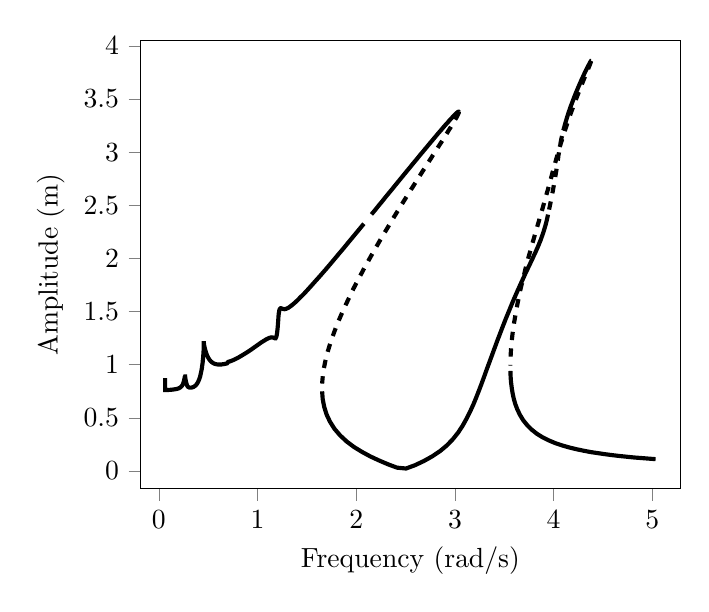 % This file was created by matplotlib2tikz v0.6.13.
\begin{tikzpicture}

\begin{axis}[
xlabel={Frequency (rad/s)},
ylabel={Amplitude (m)},
xmin=-0.186, xmax=5.282,
ymin=-0.168, ymax=4.05,
xtick={-1,0,1,2,3,4,5,6},
ytick={-0.5,0,0.5,1,1.5,2,2.5,3,3.5,4,4.5},
minor xtick={},
minor ytick={},
tick align=outside,
tick pos=left,
x grid style={lightgray!92.026!black},
y grid style={lightgray!92.026!black},
unbounded coords=jump
]
\addplot [line width=1.5pt, black, forget plot]
table {%
0.063 0.874
0.064 0.761
0.065 0.761
0.068 0.761
0.071 0.761
0.076 0.761
0.083 0.762
0.095 0.762
0.111 0.763
0.136 0.765
0.16 0.768
0.183 0.772
0.203 0.778
0.219 0.787
0.23 0.797
0.238 0.807
0.244 0.818
0.248 0.828
0.251 0.838
0.254 0.847
0.256 0.855
0.257 0.862
0.259 0.868
0.26 0.873
0.261 0.878
0.262 0.882
0.262 0.884
0.263 0.886
0.264 0.888
0.264 0.888
0.265 0.888
0.265 0.887
0.266 0.884
0.267 0.882
0.267 0.878
0.268 0.873
0.269 0.867
0.271 0.86
0.272 0.853
0.274 0.844
0.276 0.834
0.279 0.824
0.283 0.813
0.287 0.802
0.293 0.793
0.301 0.788
0.311 0.784
0.324 0.784
0.337 0.786
0.35 0.79
0.362 0.797
0.373 0.805
0.382 0.815
0.39 0.826
0.397 0.838
0.403 0.85
0.409 0.863
0.413 0.875
0.418 0.888
0.421 0.901
0.426 0.921
0.43 0.94
0.434 0.958
0.437 0.976
0.439 0.993
0.442 1.009
0.444 1.025
0.445 1.04
0.447 1.053
0.448 1.066
0.449 1.079
0.45 1.09
0.451 1.101
0.451 1.111
0.452 1.121
0.453 1.13
0.453 1.139
0.453 1.146
0.454 1.154
0.454 1.16
0.454 1.167
0.454 1.172
0.455 1.178
0.455 1.182
0.455 1.187
0.455 1.19
0.455 1.194
0.455 1.196
0.455 1.199
0.455 1.2
0.455 1.202
0.455 1.203
0.455 1.203
0.456 1.203
0.456 1.202
0.456 1.2
0.456 1.198
0.457 1.195
0.458 1.191
0.458 1.187
0.459 1.182
0.461 1.176
0.462 1.168
0.464 1.161
0.466 1.152
0.469 1.143
0.472 1.132
0.475 1.122
0.479 1.11
0.484 1.098
0.489 1.086
0.496 1.074
0.503 1.061
0.511 1.049
0.521 1.037
0.533 1.026
0.548 1.016
0.565 1.008
0.586 1.003
0.609 1.001
0.635 1.002
0.662 1.006
0.69 1.012
0.692 1.014
0.695 1.017
0.698 1.021
0.701 1.025
0.704 1.027
0.708 1.028
0.712 1.029
0.716 1.03
0.722 1.032
0.732 1.035
0.746 1.04
0.768 1.049
0.8 1.064
0.831 1.081
0.862 1.098
0.893 1.116
0.923 1.134
0.952 1.153
0.981 1.172
1.01 1.191
1.037 1.209
1.065 1.225
1.091 1.24
1.116 1.251
1.139 1.257
1.159 1.255
1.173 1.249
1.183 1.249
1.189 1.259
1.194 1.277
1.198 1.3
1.201 1.325
1.204 1.351
1.206 1.376
1.208 1.401
1.21 1.424
1.211 1.445
1.213 1.465
1.215 1.483
1.218 1.498
1.22 1.51
1.223 1.52
1.227 1.526
1.231 1.53
1.236 1.531
1.242 1.53
1.249 1.527
1.259 1.524
1.272 1.522
1.29 1.526
1.31 1.534
1.332 1.548
1.355 1.565
1.379 1.584
1.402 1.604
1.436 1.636
1.471 1.668
1.505 1.702
1.538 1.736
1.588 1.788
1.637 1.839
1.685 1.89
1.732 1.941
1.778 1.992
1.823 2.042
1.868 2.091
1.911 2.14
1.954 2.188
1.996 2.235
2.037 2.281
2.077 2.326
nan nan
2.154 2.414
2.192 2.456
2.228 2.498
2.264 2.538
2.298 2.578
2.332 2.616
2.365 2.653
2.397 2.69
2.428 2.725
2.458 2.759
2.488 2.793
2.516 2.825
2.544 2.856
2.571 2.887
2.597 2.916
2.622 2.944
2.646 2.972
2.67 2.998
2.693 3.024
2.715 3.048
2.736 3.072
2.756 3.094
2.776 3.116
2.795 3.137
2.813 3.157
2.83 3.176
2.847 3.194
2.863 3.211
2.878 3.228
2.892 3.243
2.906 3.258
2.919 3.271
2.932 3.284
2.943 3.297
2.954 3.308
2.965 3.318
2.974 3.328
2.983 3.337
2.991 3.345
2.999 3.352
3.006 3.358
3.012 3.364
3.018 3.369
3.023 3.372
3.027 3.376
3.031 3.378
3.034 3.379
3.036 3.38
3.038 3.38
3.039 3.379
3.04 3.377
nan nan
nan nan
nan nan
nan nan
nan nan
nan nan
nan nan
nan nan
nan nan
nan nan
nan nan
nan nan
nan nan
nan nan
nan nan
nan nan
nan nan
nan nan
nan nan
nan nan
nan nan
nan nan
nan nan
nan nan
nan nan
nan nan
nan nan
nan nan
nan nan
nan nan
nan nan
nan nan
nan nan
nan nan
nan nan
nan nan
nan nan
nan nan
nan nan
nan nan
nan nan
nan nan
nan nan
nan nan
nan nan
nan nan
nan nan
nan nan
nan nan
nan nan
nan nan
nan nan
nan nan
nan nan
nan nan
nan nan
nan nan
nan nan
nan nan
nan nan
nan nan
nan nan
nan nan
nan nan
nan nan
nan nan
nan nan
nan nan
nan nan
1.654 0.749
1.66 0.676
1.675 0.604
1.699 0.532
1.734 0.463
1.779 0.397
1.836 0.335
1.902 0.278
1.976 0.226
2.057 0.18
2.142 0.137
2.23 0.099
2.321 0.063
2.413 0.031
2.504 0.023
2.595 0.054
2.684 0.093
2.769 0.137
2.848 0.186
2.919 0.241
2.98 0.3
3.033 0.362
3.078 0.426
3.117 0.491
3.152 0.556
3.184 0.62
3.213 0.685
3.24 0.749
3.266 0.812
3.291 0.875
3.315 0.937
3.339 0.998
3.363 1.058
3.386 1.116
3.409 1.174
3.431 1.23
3.454 1.285
3.476 1.339
3.498 1.391
3.519 1.441
3.541 1.49
3.562 1.538
3.582 1.583
3.602 1.627
3.622 1.669
3.641 1.709
3.66 1.748
3.678 1.785
3.696 1.82
3.712 1.854
3.729 1.886
3.744 1.917
3.76 1.947
3.774 1.975
3.788 2.002
3.801 2.029
3.814 2.054
3.826 2.079
3.838 2.104
3.849 2.128
3.859 2.152
3.87 2.176
3.879 2.201
3.889 2.226
3.898 2.251
3.907 2.279
3.916 2.307
3.925 2.338
3.934 2.373
3.943 2.412
nan nan
nan nan
nan nan
nan nan
nan nan
nan nan
nan nan
nan nan
nan nan
nan nan
nan nan
nan nan
nan nan
nan nan
nan nan
nan nan
nan nan
nan nan
nan nan
nan nan
4.098 3.204
4.114 3.257
4.132 3.315
4.152 3.374
4.173 3.43
4.194 3.481
4.213 3.528
4.231 3.569
4.248 3.607
4.264 3.641
4.278 3.671
4.292 3.699
4.304 3.723
4.315 3.746
4.326 3.766
4.335 3.783
4.343 3.799
4.351 3.813
4.358 3.824
4.363 3.834
4.368 3.842
4.372 3.849
4.375 3.853
4.378 3.856
4.379 3.858
4.38 3.858
nan nan
nan nan
nan nan
nan nan
nan nan
nan nan
nan nan
nan nan
nan nan
nan nan
nan nan
nan nan
nan nan
nan nan
nan nan
nan nan
nan nan
nan nan
nan nan
nan nan
nan nan
nan nan
nan nan
nan nan
nan nan
nan nan
nan nan
nan nan
nan nan
nan nan
nan nan
nan nan
nan nan
nan nan
nan nan
nan nan
nan nan
nan nan
nan nan
nan nan
nan nan
nan nan
nan nan
nan nan
nan nan
nan nan
nan nan
nan nan
nan nan
nan nan
nan nan
nan nan
nan nan
nan nan
nan nan
nan nan
nan nan
nan nan
nan nan
nan nan
nan nan
nan nan
nan nan
nan nan
nan nan
nan nan
nan nan
nan nan
nan nan
nan nan
nan nan
nan nan
nan nan
3.562 0.941
3.564 0.889
3.568 0.837
3.575 0.785
3.584 0.732
3.596 0.68
3.612 0.628
3.633 0.577
3.659 0.527
3.691 0.478
3.731 0.432
3.777 0.389
3.83 0.35
3.889 0.316
3.952 0.287
4.019 0.261
4.087 0.24
4.158 0.221
4.229 0.205
4.301 0.191
4.373 0.178
4.446 0.168
4.519 0.158
4.592 0.149
4.665 0.141
4.739 0.134
4.812 0.127
4.923 0.119
5.033 0.111
};
\addplot [line width=1.5pt, black, dashed, forget plot]
table {%
nan nan
nan nan
nan nan
nan nan
nan nan
nan nan
nan nan
nan nan
nan nan
nan nan
nan nan
nan nan
nan nan
nan nan
nan nan
nan nan
nan nan
nan nan
nan nan
nan nan
nan nan
nan nan
nan nan
nan nan
nan nan
nan nan
nan nan
nan nan
nan nan
nan nan
nan nan
nan nan
nan nan
nan nan
nan nan
nan nan
nan nan
nan nan
nan nan
nan nan
nan nan
nan nan
nan nan
nan nan
nan nan
nan nan
nan nan
nan nan
nan nan
nan nan
nan nan
nan nan
nan nan
nan nan
nan nan
nan nan
nan nan
nan nan
nan nan
nan nan
nan nan
nan nan
nan nan
nan nan
nan nan
nan nan
nan nan
nan nan
nan nan
nan nan
nan nan
nan nan
nan nan
nan nan
nan nan
nan nan
nan nan
nan nan
nan nan
nan nan
nan nan
nan nan
nan nan
nan nan
nan nan
nan nan
nan nan
nan nan
nan nan
nan nan
nan nan
nan nan
nan nan
nan nan
nan nan
nan nan
nan nan
nan nan
nan nan
nan nan
nan nan
nan nan
nan nan
nan nan
nan nan
nan nan
nan nan
nan nan
nan nan
nan nan
nan nan
nan nan
nan nan
nan nan
nan nan
nan nan
nan nan
nan nan
nan nan
nan nan
nan nan
nan nan
nan nan
nan nan
nan nan
nan nan
nan nan
nan nan
nan nan
nan nan
nan nan
nan nan
nan nan
nan nan
nan nan
nan nan
nan nan
nan nan
nan nan
nan nan
nan nan
nan nan
nan nan
nan nan
nan nan
nan nan
nan nan
nan nan
nan nan
nan nan
nan nan
nan nan
nan nan
nan nan
nan nan
nan nan
nan nan
nan nan
nan nan
nan nan
nan nan
nan nan
nan nan
nan nan
nan nan
nan nan
nan nan
nan nan
nan nan
nan nan
nan nan
nan nan
nan nan
nan nan
nan nan
nan nan
nan nan
nan nan
nan nan
nan nan
nan nan
nan nan
nan nan
nan nan
nan nan
nan nan
nan nan
nan nan
nan nan
nan nan
nan nan
nan nan
nan nan
nan nan
2.116 2.37
nan nan
nan nan
nan nan
nan nan
nan nan
nan nan
nan nan
nan nan
nan nan
nan nan
nan nan
nan nan
nan nan
nan nan
nan nan
nan nan
nan nan
nan nan
nan nan
nan nan
nan nan
nan nan
nan nan
nan nan
nan nan
nan nan
nan nan
nan nan
nan nan
nan nan
nan nan
nan nan
nan nan
nan nan
nan nan
nan nan
nan nan
nan nan
nan nan
nan nan
nan nan
nan nan
nan nan
nan nan
nan nan
nan nan
nan nan
nan nan
nan nan
nan nan
nan nan
3.039 3.375
3.039 3.371
3.037 3.367
3.035 3.362
3.032 3.356
3.029 3.349
3.024 3.342
3.02 3.333
3.014 3.324
3.008 3.314
3.001 3.303
2.994 3.291
2.985 3.278
2.977 3.264
2.967 3.25
2.957 3.234
2.946 3.218
2.934 3.201
2.922 3.182
2.909 3.163
2.895 3.143
2.881 3.121
2.866 3.099
2.85 3.076
2.833 3.052
2.816 3.027
2.797 3.0
2.778 2.973
2.759 2.944
2.738 2.914
2.717 2.884
2.695 2.852
2.672 2.819
2.649 2.785
2.625 2.749
2.6 2.713
2.574 2.675
2.547 2.636
2.52 2.596
2.492 2.554
2.463 2.511
2.434 2.467
2.404 2.422
2.373 2.375
2.342 2.327
2.31 2.277
2.277 2.227
2.244 2.175
2.211 2.121
2.177 2.067
2.143 2.011
2.109 1.954
2.074 1.896
2.04 1.836
2.005 1.775
1.971 1.714
1.938 1.65
1.905 1.586
1.872 1.521
1.841 1.455
1.81 1.388
1.782 1.32
1.755 1.251
1.73 1.181
1.707 1.111
1.688 1.039
1.672 0.967
1.661 0.895
1.654 0.822
nan nan
nan nan
nan nan
nan nan
nan nan
nan nan
nan nan
nan nan
nan nan
nan nan
nan nan
nan nan
nan nan
nan nan
nan nan
nan nan
nan nan
nan nan
nan nan
nan nan
nan nan
nan nan
nan nan
nan nan
nan nan
nan nan
nan nan
nan nan
nan nan
nan nan
nan nan
nan nan
nan nan
nan nan
nan nan
nan nan
nan nan
nan nan
nan nan
nan nan
nan nan
nan nan
nan nan
nan nan
nan nan
nan nan
nan nan
nan nan
nan nan
nan nan
nan nan
nan nan
nan nan
nan nan
nan nan
nan nan
nan nan
nan nan
nan nan
nan nan
nan nan
nan nan
nan nan
nan nan
nan nan
nan nan
nan nan
nan nan
nan nan
nan nan
3.954 2.459
3.968 2.523
3.991 2.631
4.002 2.688
4.01 2.729
4.016 2.762
4.021 2.792
4.026 2.819
4.03 2.844
4.034 2.868
4.038 2.892
4.041 2.916
4.045 2.94
4.048 2.965
4.053 2.991
4.057 3.018
4.062 3.047
4.069 3.08
4.076 3.116
4.086 3.157
nan nan
nan nan
nan nan
nan nan
nan nan
nan nan
nan nan
nan nan
nan nan
nan nan
nan nan
nan nan
nan nan
nan nan
nan nan
nan nan
nan nan
nan nan
nan nan
nan nan
nan nan
nan nan
nan nan
nan nan
nan nan
nan nan
4.38 3.855
4.379 3.852
4.377 3.847
4.374 3.84
4.371 3.832
4.367 3.822
4.362 3.81
4.356 3.797
4.349 3.782
4.342 3.765
4.334 3.747
4.325 3.726
4.315 3.704
4.304 3.68
4.293 3.654
4.281 3.626
4.268 3.596
4.254 3.563
4.24 3.529
4.224 3.492
4.208 3.452
4.192 3.411
4.174 3.366
4.157 3.319
4.138 3.27
4.12 3.218
4.101 3.164
4.082 3.108
4.062 3.05
4.044 2.99
4.025 2.93
4.007 2.869
3.989 2.81
3.973 2.753
3.957 2.699
3.942 2.648
3.927 2.6
3.913 2.554
3.9 2.511
3.887 2.468
3.874 2.427
3.861 2.386
3.849 2.346
3.836 2.306
3.824 2.266
3.811 2.226
3.799 2.186
3.786 2.146
3.774 2.105
3.762 2.065
3.749 2.023
3.737 1.982
3.725 1.939
3.713 1.896
3.702 1.853
3.69 1.81
3.679 1.765
3.667 1.721
3.656 1.675
3.646 1.629
3.636 1.583
3.626 1.536
3.616 1.489
3.608 1.441
3.599 1.393
3.591 1.344
3.584 1.295
3.578 1.246
3.573 1.196
3.568 1.145
3.565 1.095
3.562 1.044
3.561 0.992
nan nan
nan nan
nan nan
nan nan
nan nan
nan nan
nan nan
nan nan
nan nan
nan nan
nan nan
nan nan
nan nan
nan nan
nan nan
nan nan
nan nan
nan nan
nan nan
nan nan
nan nan
nan nan
nan nan
nan nan
nan nan
nan nan
nan nan
nan nan
nan nan
};


\end{axis}

\end{tikzpicture}
